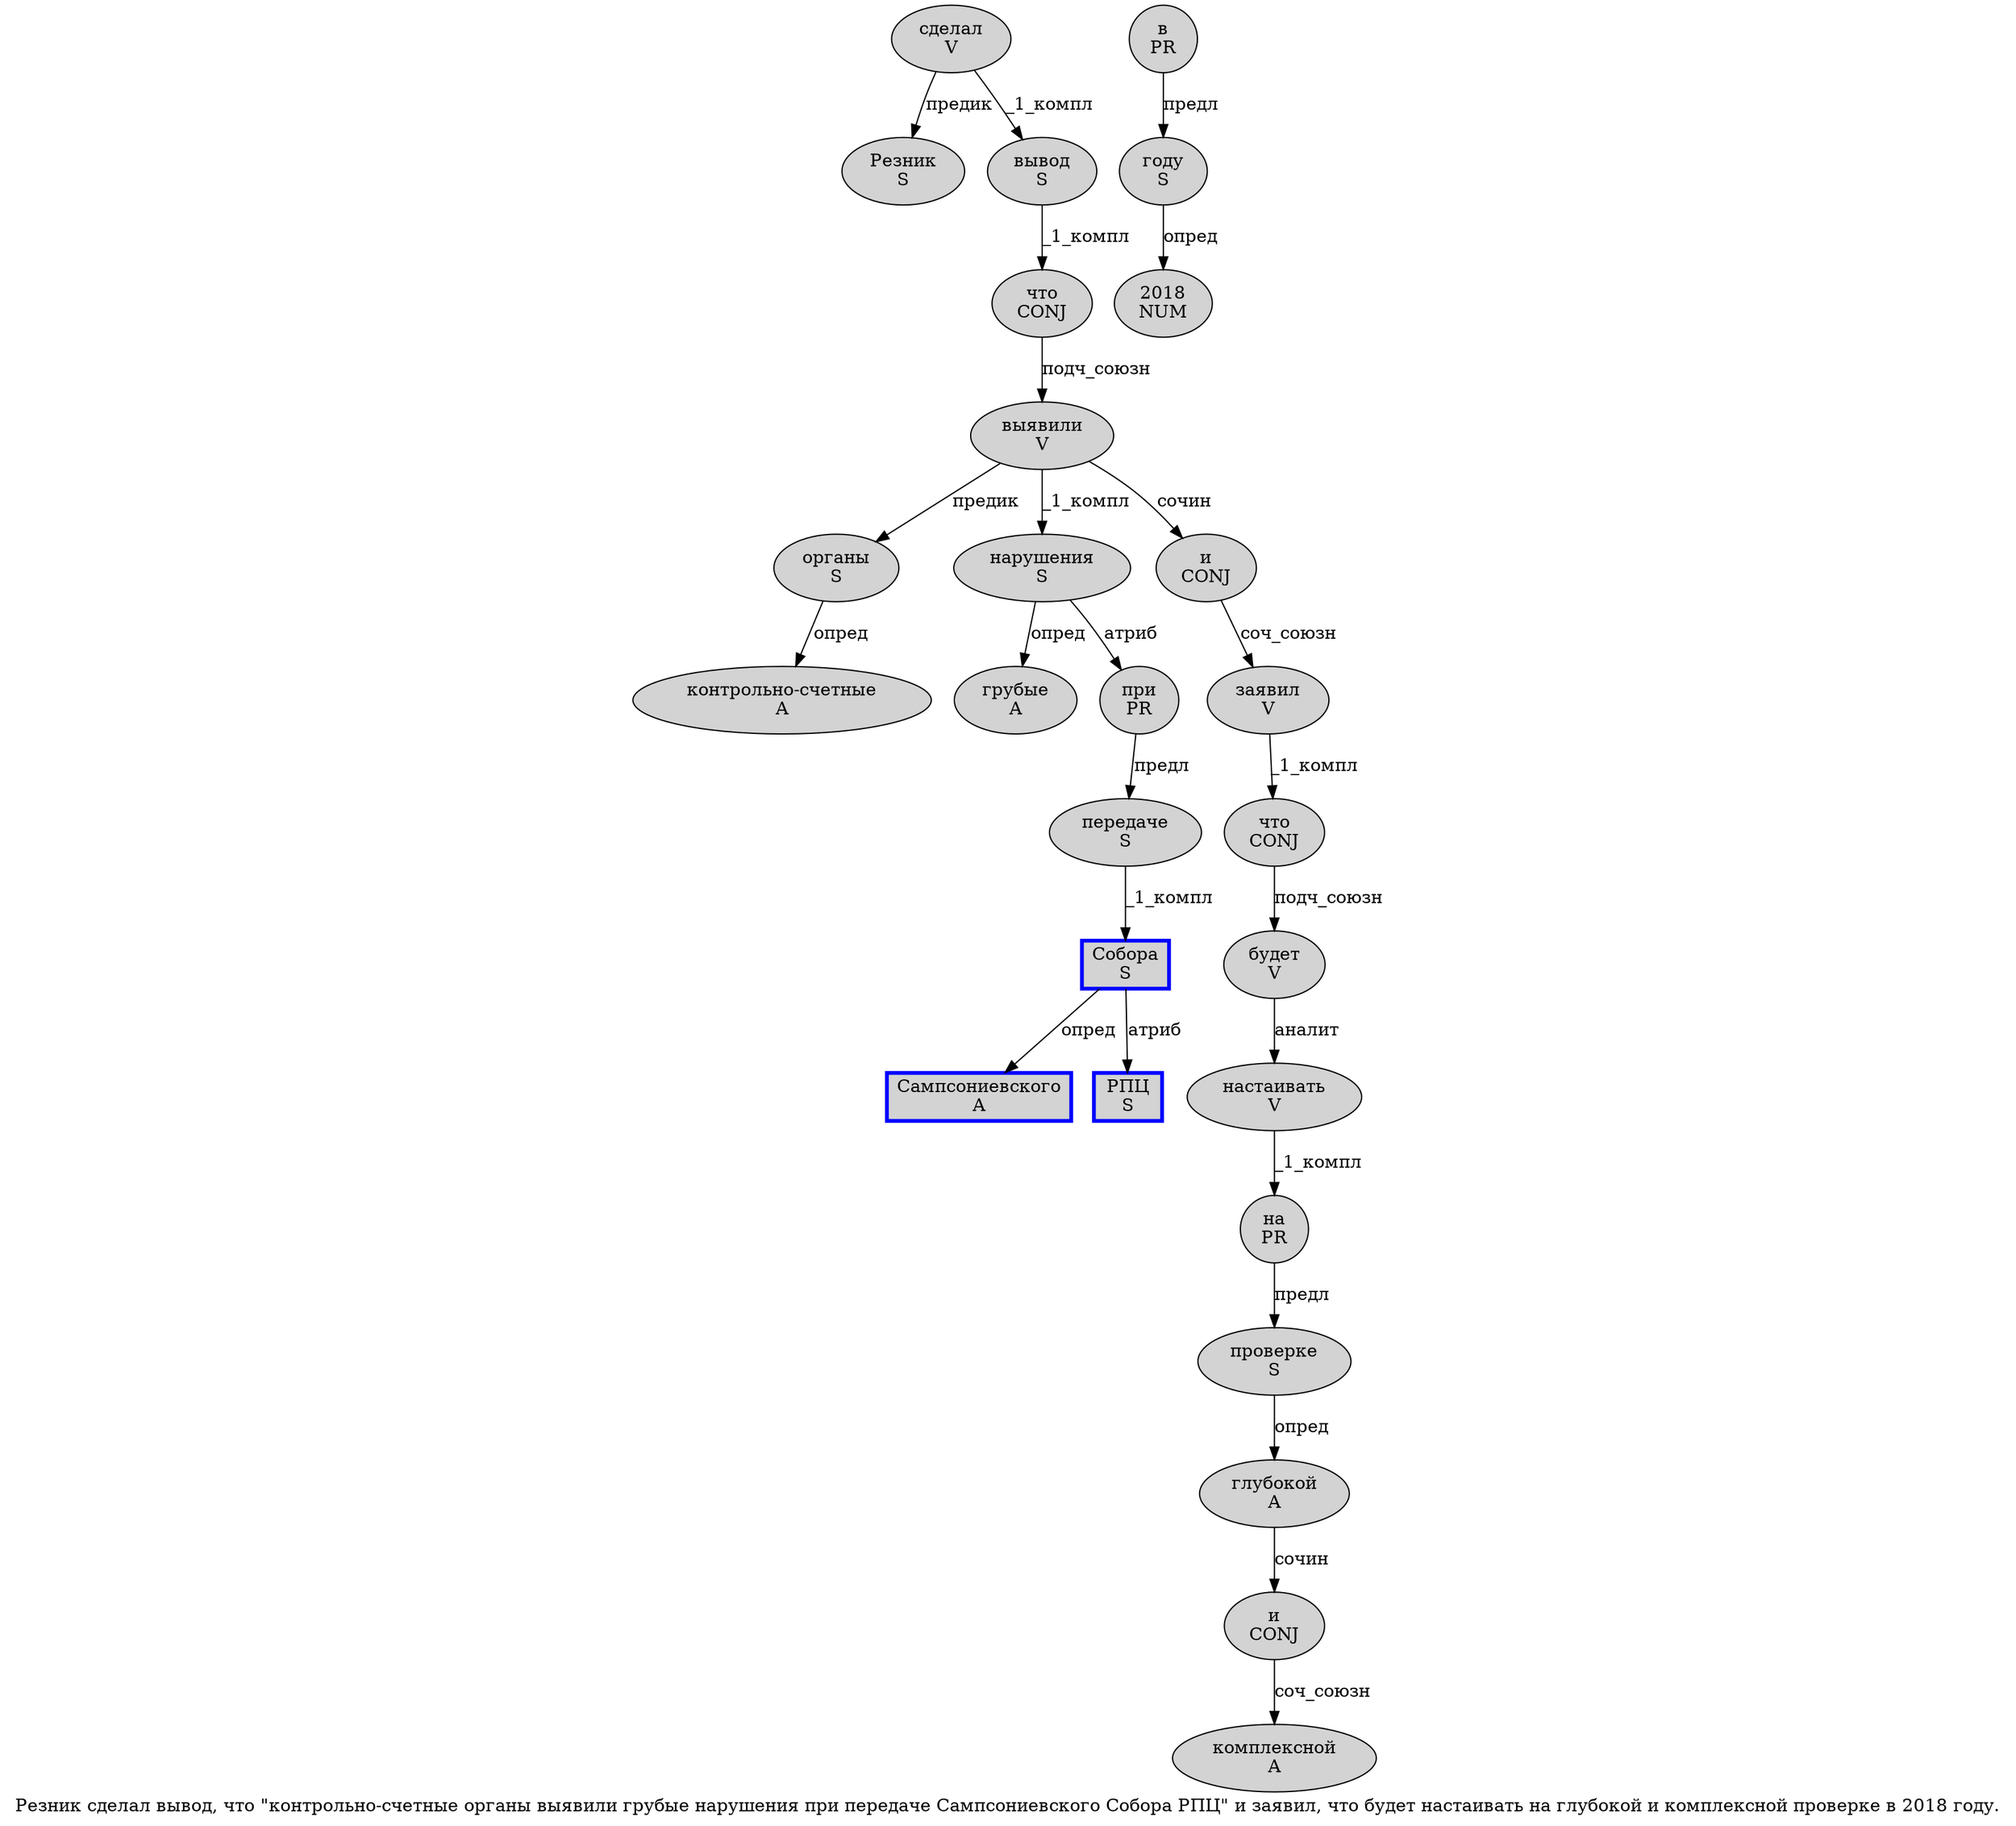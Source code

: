 digraph SENTENCE_691 {
	graph [label="Резник сделал вывод, что \"контрольно-счетные органы выявили грубые нарушения при передаче Сампсониевского Собора РПЦ\" и заявил, что будет настаивать на глубокой и комплексной проверке в 2018 году."]
	node [style=filled]
		0 [label="Резник
S" color="" fillcolor=lightgray penwidth=1 shape=ellipse]
		1 [label="сделал
V" color="" fillcolor=lightgray penwidth=1 shape=ellipse]
		2 [label="вывод
S" color="" fillcolor=lightgray penwidth=1 shape=ellipse]
		4 [label="что
CONJ" color="" fillcolor=lightgray penwidth=1 shape=ellipse]
		6 [label="контрольно-счетные
A" color="" fillcolor=lightgray penwidth=1 shape=ellipse]
		7 [label="органы
S" color="" fillcolor=lightgray penwidth=1 shape=ellipse]
		8 [label="выявили
V" color="" fillcolor=lightgray penwidth=1 shape=ellipse]
		9 [label="грубые
A" color="" fillcolor=lightgray penwidth=1 shape=ellipse]
		10 [label="нарушения
S" color="" fillcolor=lightgray penwidth=1 shape=ellipse]
		11 [label="при
PR" color="" fillcolor=lightgray penwidth=1 shape=ellipse]
		12 [label="передаче
S" color="" fillcolor=lightgray penwidth=1 shape=ellipse]
		13 [label="Сампсониевского
A" color=blue fillcolor=lightgray penwidth=3 shape=box]
		14 [label="Собора
S" color=blue fillcolor=lightgray penwidth=3 shape=box]
		15 [label="РПЦ
S" color=blue fillcolor=lightgray penwidth=3 shape=box]
		17 [label="и
CONJ" color="" fillcolor=lightgray penwidth=1 shape=ellipse]
		18 [label="заявил
V" color="" fillcolor=lightgray penwidth=1 shape=ellipse]
		20 [label="что
CONJ" color="" fillcolor=lightgray penwidth=1 shape=ellipse]
		21 [label="будет
V" color="" fillcolor=lightgray penwidth=1 shape=ellipse]
		22 [label="настаивать
V" color="" fillcolor=lightgray penwidth=1 shape=ellipse]
		23 [label="на
PR" color="" fillcolor=lightgray penwidth=1 shape=ellipse]
		24 [label="глубокой
A" color="" fillcolor=lightgray penwidth=1 shape=ellipse]
		25 [label="и
CONJ" color="" fillcolor=lightgray penwidth=1 shape=ellipse]
		26 [label="комплексной
A" color="" fillcolor=lightgray penwidth=1 shape=ellipse]
		27 [label="проверке
S" color="" fillcolor=lightgray penwidth=1 shape=ellipse]
		28 [label="в
PR" color="" fillcolor=lightgray penwidth=1 shape=ellipse]
		29 [label="2018
NUM" color="" fillcolor=lightgray penwidth=1 shape=ellipse]
		30 [label="году
S" color="" fillcolor=lightgray penwidth=1 shape=ellipse]
			20 -> 21 [label="подч_союзн"]
			27 -> 24 [label="опред"]
			18 -> 20 [label="_1_компл"]
			25 -> 26 [label="соч_союзн"]
			1 -> 0 [label="предик"]
			1 -> 2 [label="_1_компл"]
			8 -> 7 [label="предик"]
			8 -> 10 [label="_1_компл"]
			8 -> 17 [label="сочин"]
			24 -> 25 [label="сочин"]
			30 -> 29 [label="опред"]
			10 -> 9 [label="опред"]
			10 -> 11 [label="атриб"]
			7 -> 6 [label="опред"]
			4 -> 8 [label="подч_союзн"]
			17 -> 18 [label="соч_союзн"]
			21 -> 22 [label="аналит"]
			14 -> 13 [label="опред"]
			14 -> 15 [label="атриб"]
			23 -> 27 [label="предл"]
			22 -> 23 [label="_1_компл"]
			2 -> 4 [label="_1_компл"]
			12 -> 14 [label="_1_компл"]
			11 -> 12 [label="предл"]
			28 -> 30 [label="предл"]
}
